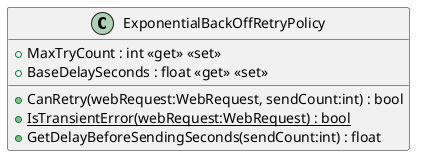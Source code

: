 @startuml
class ExponentialBackOffRetryPolicy {
    + MaxTryCount : int <<get>> <<set>>
    + BaseDelaySeconds : float <<get>> <<set>>
    + CanRetry(webRequest:WebRequest, sendCount:int) : bool
    + {static} IsTransientError(webRequest:WebRequest) : bool
    + GetDelayBeforeSendingSeconds(sendCount:int) : float
}
@enduml
